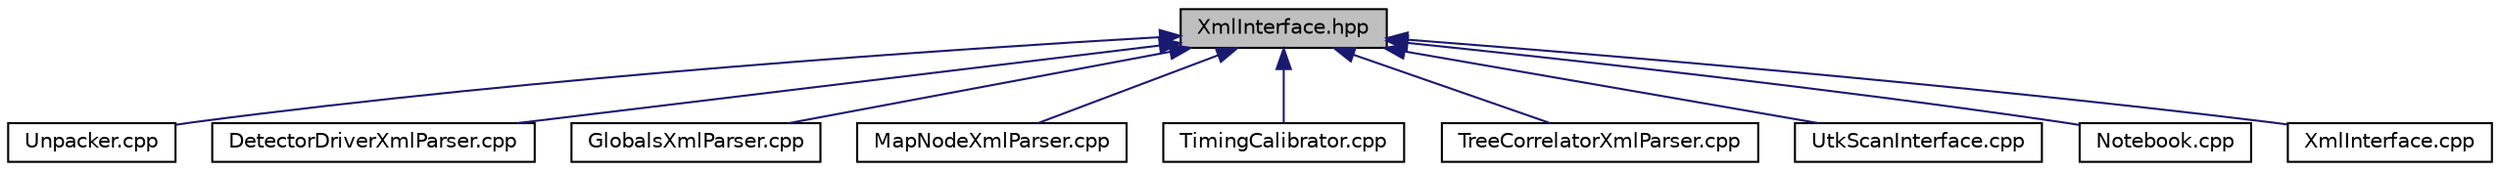 digraph "XmlInterface.hpp"
{
  edge [fontname="Helvetica",fontsize="10",labelfontname="Helvetica",labelfontsize="10"];
  node [fontname="Helvetica",fontsize="10",shape=record];
  Node1 [label="XmlInterface.hpp",height=0.2,width=0.4,color="black", fillcolor="grey75", style="filled", fontcolor="black"];
  Node1 -> Node2 [dir="back",color="midnightblue",fontsize="10",style="solid",fontname="Helvetica"];
  Node2 [label="Unpacker.cpp",height=0.2,width=0.4,color="black", fillcolor="white", style="filled",URL="$d0/d31/_unpacker_8cpp.html",tooltip="A class to handle the unpacking of UTK/ORNL style pixie16 data spills. "];
  Node1 -> Node3 [dir="back",color="midnightblue",fontsize="10",style="solid",fontname="Helvetica"];
  Node3 [label="DetectorDriverXmlParser.cpp",height=0.2,width=0.4,color="black", fillcolor="white", style="filled",URL="$dc/d67/_detector_driver_xml_parser_8cpp.html",tooltip="Class to parse the DetectorDriver node. "];
  Node1 -> Node4 [dir="back",color="midnightblue",fontsize="10",style="solid",fontname="Helvetica"];
  Node4 [label="GlobalsXmlParser.cpp",height=0.2,width=0.4,color="black", fillcolor="white", style="filled",URL="$db/dc6/_globals_xml_parser_8cpp.html",tooltip="Class to parse nodes needed for the Global&#39;s class from utkscan&#39;s configuration file. "];
  Node1 -> Node5 [dir="back",color="midnightblue",fontsize="10",style="solid",fontname="Helvetica"];
  Node5 [label="MapNodeXmlParser.cpp",height=0.2,width=0.4,color="black", fillcolor="white", style="filled",URL="$d2/d62/_map_node_xml_parser_8cpp.html",tooltip="Class to parse the Map node in the utkscan configuration file. "];
  Node1 -> Node6 [dir="back",color="midnightblue",fontsize="10",style="solid",fontname="Helvetica"];
  Node6 [label="TimingCalibrator.cpp",height=0.2,width=0.4,color="black", fillcolor="white", style="filled",URL="$d6/d26/_timing_calibrator_8cpp.html",tooltip="A class to handle the timing calibration parameters. "];
  Node1 -> Node7 [dir="back",color="midnightblue",fontsize="10",style="solid",fontname="Helvetica"];
  Node7 [label="TreeCorrelatorXmlParser.cpp",height=0.2,width=0.4,color="black", fillcolor="white", style="filled",URL="$d5/dd1/_tree_correlator_xml_parser_8cpp.html",tooltip="Class that handles parsing the TreeCorrelator node. "];
  Node1 -> Node8 [dir="back",color="midnightblue",fontsize="10",style="solid",fontname="Helvetica"];
  Node8 [label="UtkScanInterface.cpp",height=0.2,width=0.4,color="black", fillcolor="white", style="filled",URL="$d6/d72/_utk_scan_interface_8cpp.html",tooltip="Derived class handling the interface with utkscan. "];
  Node1 -> Node9 [dir="back",color="midnightblue",fontsize="10",style="solid",fontname="Helvetica"];
  Node9 [label="Notebook.cpp",height=0.2,width=0.4,color="black", fillcolor="white", style="filled",URL="$d4/ddf/_notebook_8cpp.html"];
  Node1 -> Node10 [dir="back",color="midnightblue",fontsize="10",style="solid",fontname="Helvetica"];
  Node10 [label="XmlInterface.cpp",height=0.2,width=0.4,color="black", fillcolor="white", style="filled",URL="$d1/d47/_xml_interface_8cpp.html",tooltip="Singleton class that handles opening and closing XML files using pugixml. "];
}
